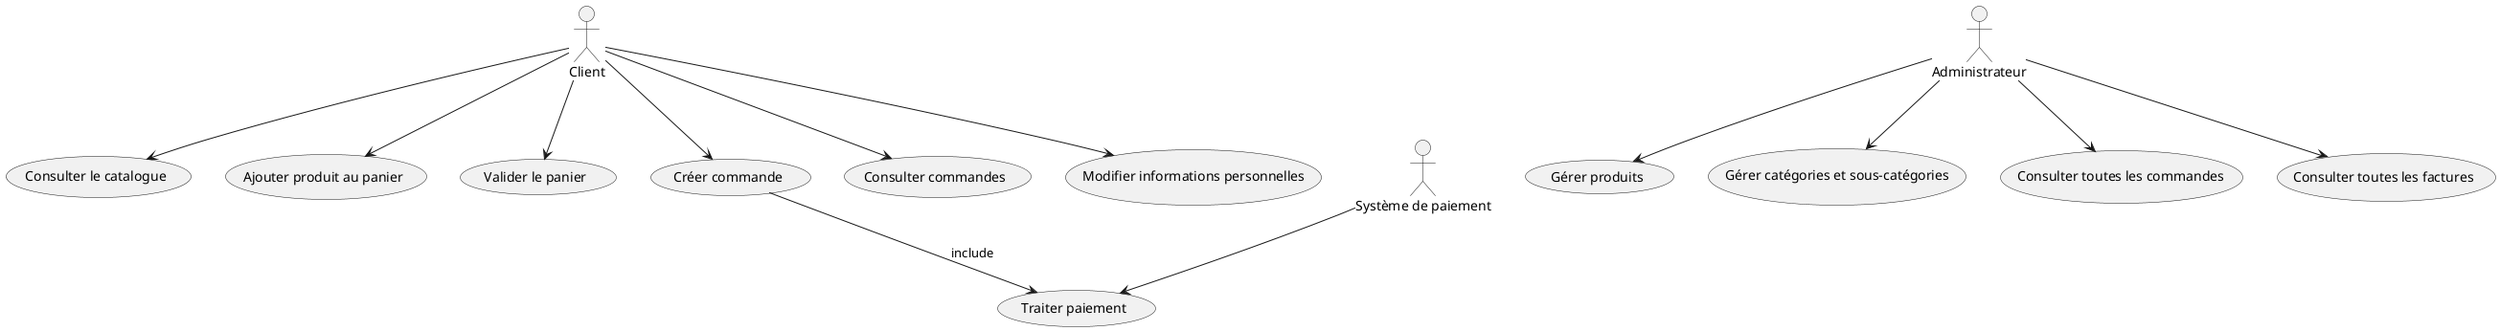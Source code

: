 @startuml
actor Client
actor Administrateur
actor "Système de paiement" as SystemePaiement

usecase "Consulter le catalogue" as UC1
usecase "Ajouter produit au panier" as UC2
usecase "Valider le panier" as UC3
usecase "Créer commande" as UC4
usecase "Consulter commandes" as UC5
usecase "Modifier informations personnelles" as UC6

usecase "Gérer produits" as UC7
usecase "Gérer catégories et sous-catégories" as UC8
usecase "Consulter toutes les commandes" as UC9
usecase "Consulter toutes les factures" as UC10

usecase "Traiter paiement" as UC11

Client --> UC1
Client --> UC2
Client --> UC3
Client --> UC4
Client --> UC5
Client --> UC6

Administrateur --> UC7
Administrateur --> UC8
Administrateur --> UC9
Administrateur --> UC10

UC4 --> UC11 : include

SystemePaiement --> UC11
@enduml
composer require --dev orm-fixtures